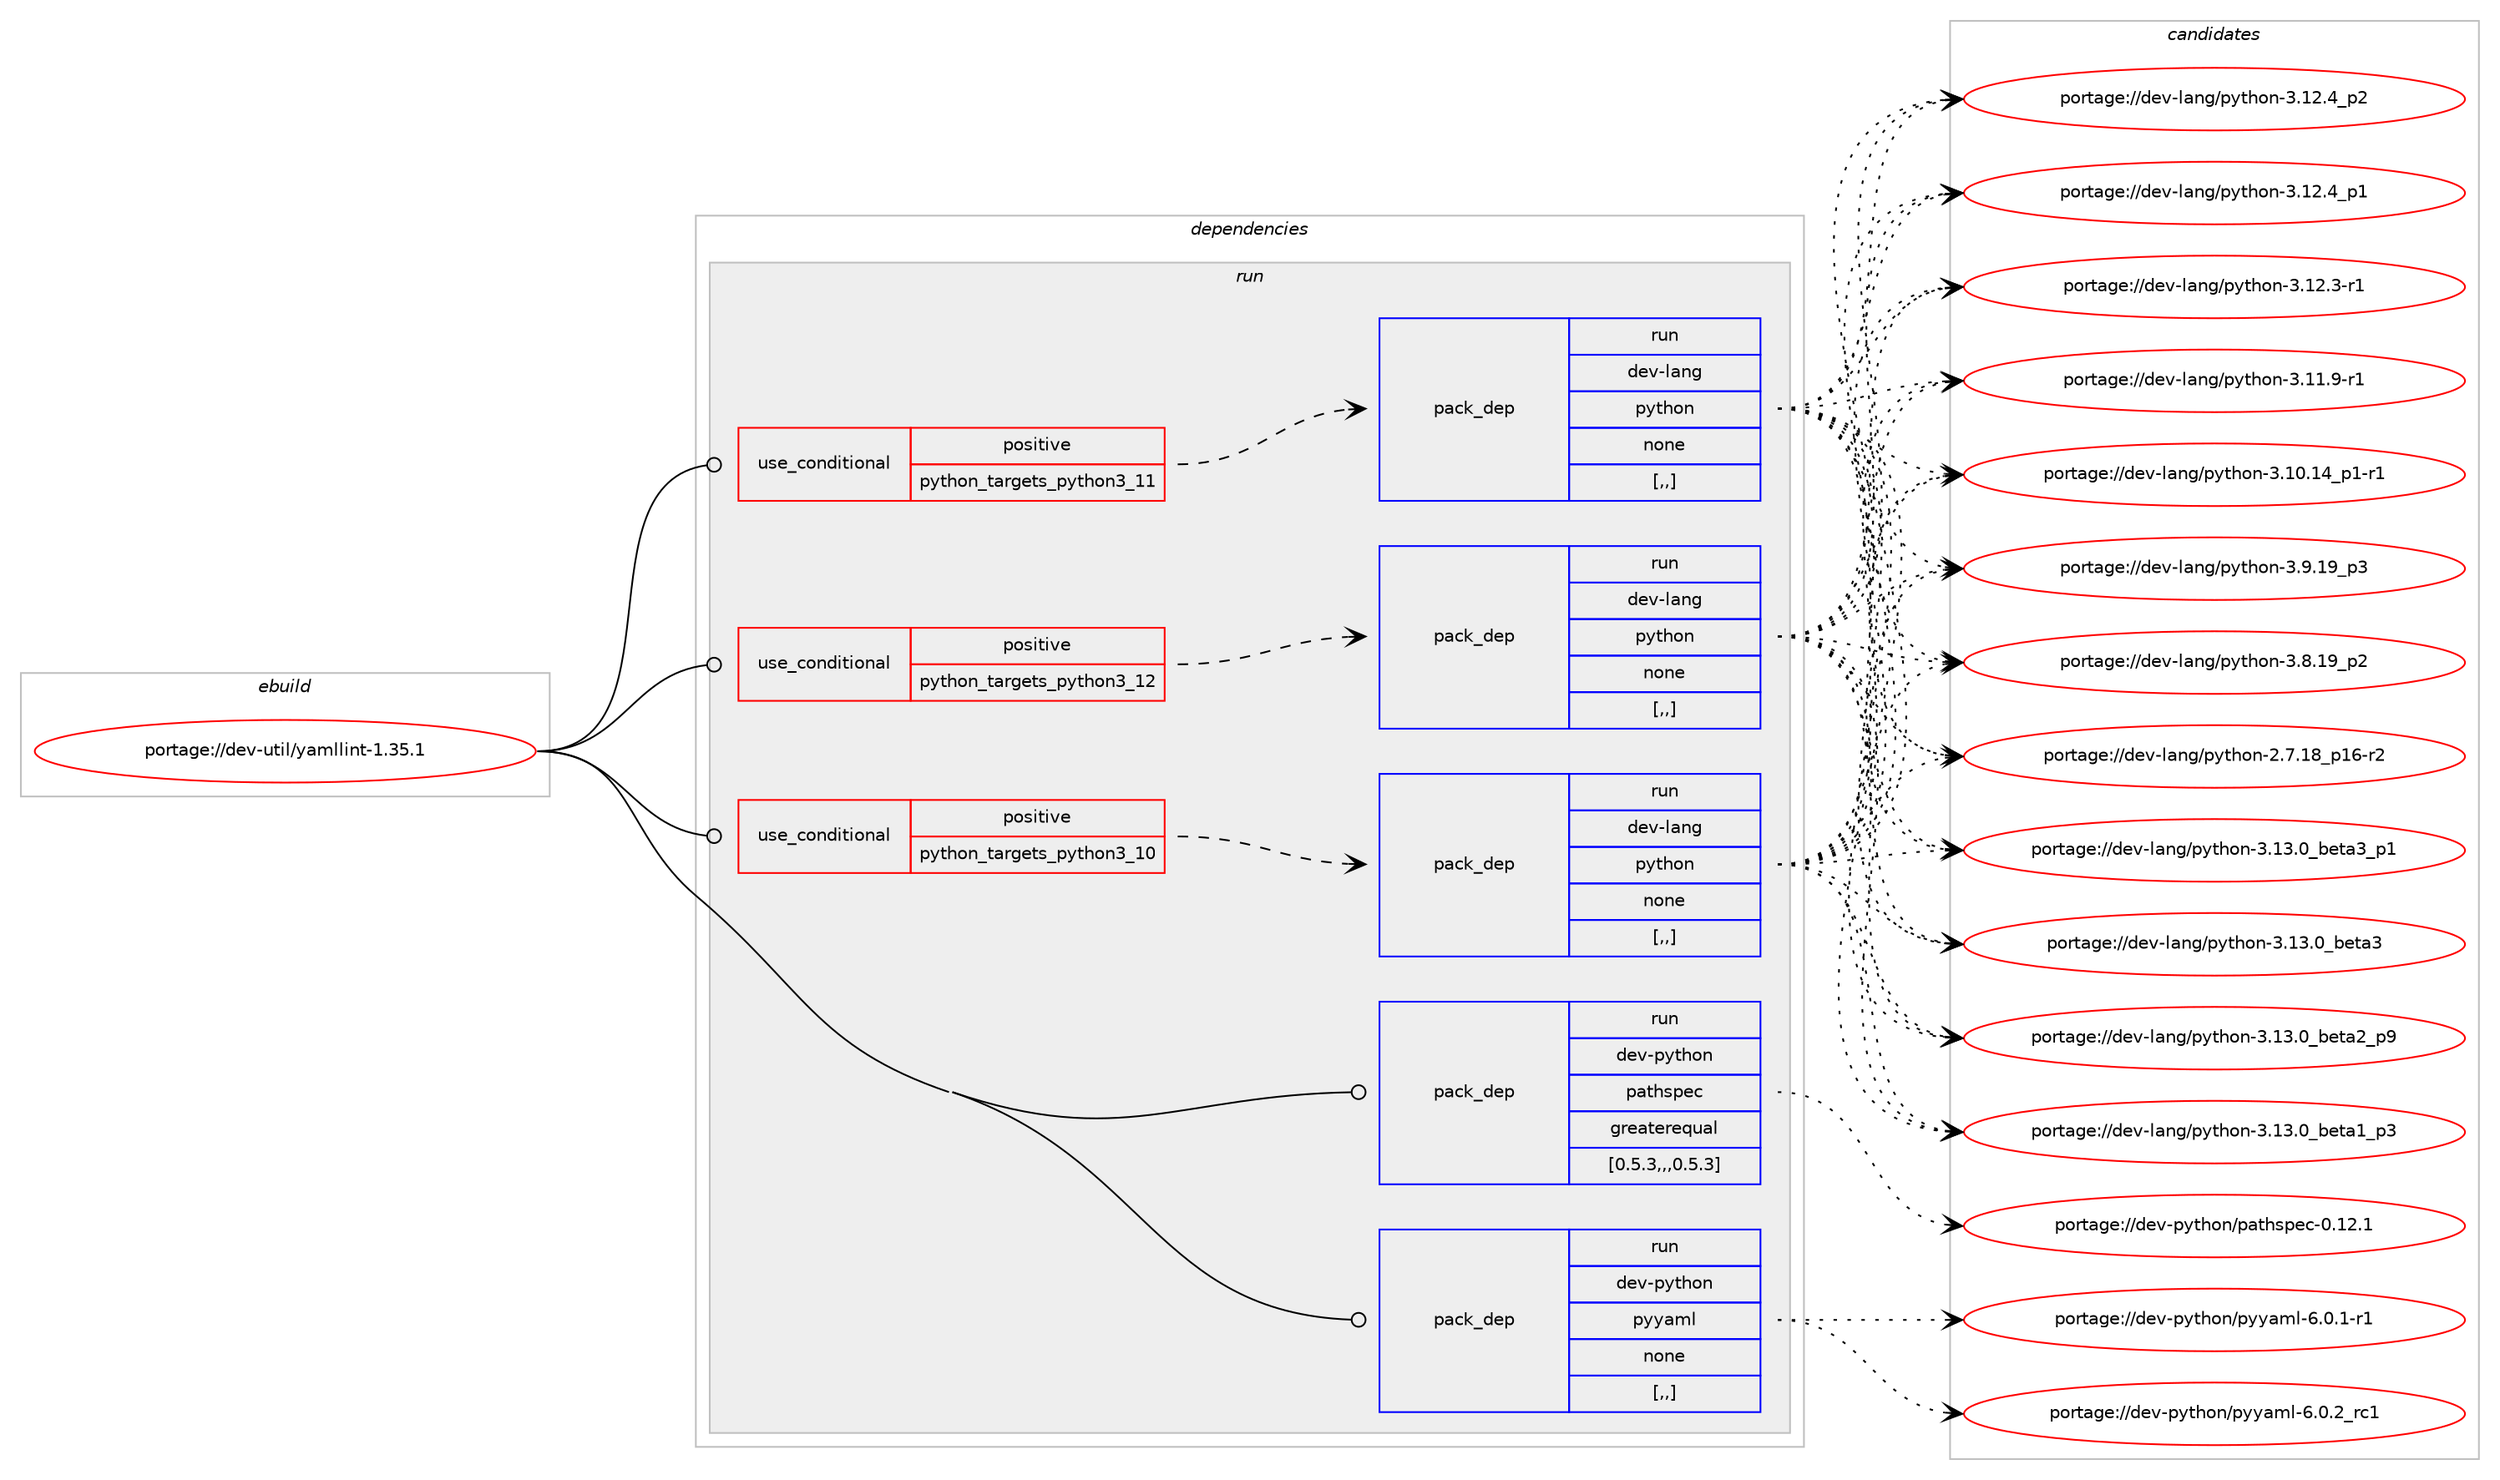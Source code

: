 digraph prolog {

# *************
# Graph options
# *************

newrank=true;
concentrate=true;
compound=true;
graph [rankdir=LR,fontname=Helvetica,fontsize=10,ranksep=1.5];#, ranksep=2.5, nodesep=0.2];
edge  [arrowhead=vee];
node  [fontname=Helvetica,fontsize=10];

# **********
# The ebuild
# **********

subgraph cluster_leftcol {
color=gray;
label=<<i>ebuild</i>>;
id [label="portage://dev-util/yamllint-1.35.1", color=red, width=4, href="../dev-util/yamllint-1.35.1.svg"];
}

# ****************
# The dependencies
# ****************

subgraph cluster_midcol {
color=gray;
label=<<i>dependencies</i>>;
subgraph cluster_compile {
fillcolor="#eeeeee";
style=filled;
label=<<i>compile</i>>;
}
subgraph cluster_compileandrun {
fillcolor="#eeeeee";
style=filled;
label=<<i>compile and run</i>>;
}
subgraph cluster_run {
fillcolor="#eeeeee";
style=filled;
label=<<i>run</i>>;
subgraph cond61759 {
dependency219803 [label=<<TABLE BORDER="0" CELLBORDER="1" CELLSPACING="0" CELLPADDING="4"><TR><TD ROWSPAN="3" CELLPADDING="10">use_conditional</TD></TR><TR><TD>positive</TD></TR><TR><TD>python_targets_python3_10</TD></TR></TABLE>>, shape=none, color=red];
subgraph pack156576 {
dependency219804 [label=<<TABLE BORDER="0" CELLBORDER="1" CELLSPACING="0" CELLPADDING="4" WIDTH="220"><TR><TD ROWSPAN="6" CELLPADDING="30">pack_dep</TD></TR><TR><TD WIDTH="110">run</TD></TR><TR><TD>dev-lang</TD></TR><TR><TD>python</TD></TR><TR><TD>none</TD></TR><TR><TD>[,,]</TD></TR></TABLE>>, shape=none, color=blue];
}
dependency219803:e -> dependency219804:w [weight=20,style="dashed",arrowhead="vee"];
}
id:e -> dependency219803:w [weight=20,style="solid",arrowhead="odot"];
subgraph cond61760 {
dependency219805 [label=<<TABLE BORDER="0" CELLBORDER="1" CELLSPACING="0" CELLPADDING="4"><TR><TD ROWSPAN="3" CELLPADDING="10">use_conditional</TD></TR><TR><TD>positive</TD></TR><TR><TD>python_targets_python3_11</TD></TR></TABLE>>, shape=none, color=red];
subgraph pack156577 {
dependency219806 [label=<<TABLE BORDER="0" CELLBORDER="1" CELLSPACING="0" CELLPADDING="4" WIDTH="220"><TR><TD ROWSPAN="6" CELLPADDING="30">pack_dep</TD></TR><TR><TD WIDTH="110">run</TD></TR><TR><TD>dev-lang</TD></TR><TR><TD>python</TD></TR><TR><TD>none</TD></TR><TR><TD>[,,]</TD></TR></TABLE>>, shape=none, color=blue];
}
dependency219805:e -> dependency219806:w [weight=20,style="dashed",arrowhead="vee"];
}
id:e -> dependency219805:w [weight=20,style="solid",arrowhead="odot"];
subgraph cond61761 {
dependency219807 [label=<<TABLE BORDER="0" CELLBORDER="1" CELLSPACING="0" CELLPADDING="4"><TR><TD ROWSPAN="3" CELLPADDING="10">use_conditional</TD></TR><TR><TD>positive</TD></TR><TR><TD>python_targets_python3_12</TD></TR></TABLE>>, shape=none, color=red];
subgraph pack156578 {
dependency219808 [label=<<TABLE BORDER="0" CELLBORDER="1" CELLSPACING="0" CELLPADDING="4" WIDTH="220"><TR><TD ROWSPAN="6" CELLPADDING="30">pack_dep</TD></TR><TR><TD WIDTH="110">run</TD></TR><TR><TD>dev-lang</TD></TR><TR><TD>python</TD></TR><TR><TD>none</TD></TR><TR><TD>[,,]</TD></TR></TABLE>>, shape=none, color=blue];
}
dependency219807:e -> dependency219808:w [weight=20,style="dashed",arrowhead="vee"];
}
id:e -> dependency219807:w [weight=20,style="solid",arrowhead="odot"];
subgraph pack156579 {
dependency219809 [label=<<TABLE BORDER="0" CELLBORDER="1" CELLSPACING="0" CELLPADDING="4" WIDTH="220"><TR><TD ROWSPAN="6" CELLPADDING="30">pack_dep</TD></TR><TR><TD WIDTH="110">run</TD></TR><TR><TD>dev-python</TD></TR><TR><TD>pathspec</TD></TR><TR><TD>greaterequal</TD></TR><TR><TD>[0.5.3,,,0.5.3]</TD></TR></TABLE>>, shape=none, color=blue];
}
id:e -> dependency219809:w [weight=20,style="solid",arrowhead="odot"];
subgraph pack156580 {
dependency219810 [label=<<TABLE BORDER="0" CELLBORDER="1" CELLSPACING="0" CELLPADDING="4" WIDTH="220"><TR><TD ROWSPAN="6" CELLPADDING="30">pack_dep</TD></TR><TR><TD WIDTH="110">run</TD></TR><TR><TD>dev-python</TD></TR><TR><TD>pyyaml</TD></TR><TR><TD>none</TD></TR><TR><TD>[,,]</TD></TR></TABLE>>, shape=none, color=blue];
}
id:e -> dependency219810:w [weight=20,style="solid",arrowhead="odot"];
}
}

# **************
# The candidates
# **************

subgraph cluster_choices {
rank=same;
color=gray;
label=<<i>candidates</i>>;

subgraph choice156576 {
color=black;
nodesep=1;
choice10010111845108971101034711212111610411111045514649514648959810111697519511249 [label="portage://dev-lang/python-3.13.0_beta3_p1", color=red, width=4,href="../dev-lang/python-3.13.0_beta3_p1.svg"];
choice1001011184510897110103471121211161041111104551464951464895981011169751 [label="portage://dev-lang/python-3.13.0_beta3", color=red, width=4,href="../dev-lang/python-3.13.0_beta3.svg"];
choice10010111845108971101034711212111610411111045514649514648959810111697509511257 [label="portage://dev-lang/python-3.13.0_beta2_p9", color=red, width=4,href="../dev-lang/python-3.13.0_beta2_p9.svg"];
choice10010111845108971101034711212111610411111045514649514648959810111697499511251 [label="portage://dev-lang/python-3.13.0_beta1_p3", color=red, width=4,href="../dev-lang/python-3.13.0_beta1_p3.svg"];
choice100101118451089711010347112121116104111110455146495046529511250 [label="portage://dev-lang/python-3.12.4_p2", color=red, width=4,href="../dev-lang/python-3.12.4_p2.svg"];
choice100101118451089711010347112121116104111110455146495046529511249 [label="portage://dev-lang/python-3.12.4_p1", color=red, width=4,href="../dev-lang/python-3.12.4_p1.svg"];
choice100101118451089711010347112121116104111110455146495046514511449 [label="portage://dev-lang/python-3.12.3-r1", color=red, width=4,href="../dev-lang/python-3.12.3-r1.svg"];
choice100101118451089711010347112121116104111110455146494946574511449 [label="portage://dev-lang/python-3.11.9-r1", color=red, width=4,href="../dev-lang/python-3.11.9-r1.svg"];
choice100101118451089711010347112121116104111110455146494846495295112494511449 [label="portage://dev-lang/python-3.10.14_p1-r1", color=red, width=4,href="../dev-lang/python-3.10.14_p1-r1.svg"];
choice100101118451089711010347112121116104111110455146574649579511251 [label="portage://dev-lang/python-3.9.19_p3", color=red, width=4,href="../dev-lang/python-3.9.19_p3.svg"];
choice100101118451089711010347112121116104111110455146564649579511250 [label="portage://dev-lang/python-3.8.19_p2", color=red, width=4,href="../dev-lang/python-3.8.19_p2.svg"];
choice100101118451089711010347112121116104111110455046554649569511249544511450 [label="portage://dev-lang/python-2.7.18_p16-r2", color=red, width=4,href="../dev-lang/python-2.7.18_p16-r2.svg"];
dependency219804:e -> choice10010111845108971101034711212111610411111045514649514648959810111697519511249:w [style=dotted,weight="100"];
dependency219804:e -> choice1001011184510897110103471121211161041111104551464951464895981011169751:w [style=dotted,weight="100"];
dependency219804:e -> choice10010111845108971101034711212111610411111045514649514648959810111697509511257:w [style=dotted,weight="100"];
dependency219804:e -> choice10010111845108971101034711212111610411111045514649514648959810111697499511251:w [style=dotted,weight="100"];
dependency219804:e -> choice100101118451089711010347112121116104111110455146495046529511250:w [style=dotted,weight="100"];
dependency219804:e -> choice100101118451089711010347112121116104111110455146495046529511249:w [style=dotted,weight="100"];
dependency219804:e -> choice100101118451089711010347112121116104111110455146495046514511449:w [style=dotted,weight="100"];
dependency219804:e -> choice100101118451089711010347112121116104111110455146494946574511449:w [style=dotted,weight="100"];
dependency219804:e -> choice100101118451089711010347112121116104111110455146494846495295112494511449:w [style=dotted,weight="100"];
dependency219804:e -> choice100101118451089711010347112121116104111110455146574649579511251:w [style=dotted,weight="100"];
dependency219804:e -> choice100101118451089711010347112121116104111110455146564649579511250:w [style=dotted,weight="100"];
dependency219804:e -> choice100101118451089711010347112121116104111110455046554649569511249544511450:w [style=dotted,weight="100"];
}
subgraph choice156577 {
color=black;
nodesep=1;
choice10010111845108971101034711212111610411111045514649514648959810111697519511249 [label="portage://dev-lang/python-3.13.0_beta3_p1", color=red, width=4,href="../dev-lang/python-3.13.0_beta3_p1.svg"];
choice1001011184510897110103471121211161041111104551464951464895981011169751 [label="portage://dev-lang/python-3.13.0_beta3", color=red, width=4,href="../dev-lang/python-3.13.0_beta3.svg"];
choice10010111845108971101034711212111610411111045514649514648959810111697509511257 [label="portage://dev-lang/python-3.13.0_beta2_p9", color=red, width=4,href="../dev-lang/python-3.13.0_beta2_p9.svg"];
choice10010111845108971101034711212111610411111045514649514648959810111697499511251 [label="portage://dev-lang/python-3.13.0_beta1_p3", color=red, width=4,href="../dev-lang/python-3.13.0_beta1_p3.svg"];
choice100101118451089711010347112121116104111110455146495046529511250 [label="portage://dev-lang/python-3.12.4_p2", color=red, width=4,href="../dev-lang/python-3.12.4_p2.svg"];
choice100101118451089711010347112121116104111110455146495046529511249 [label="portage://dev-lang/python-3.12.4_p1", color=red, width=4,href="../dev-lang/python-3.12.4_p1.svg"];
choice100101118451089711010347112121116104111110455146495046514511449 [label="portage://dev-lang/python-3.12.3-r1", color=red, width=4,href="../dev-lang/python-3.12.3-r1.svg"];
choice100101118451089711010347112121116104111110455146494946574511449 [label="portage://dev-lang/python-3.11.9-r1", color=red, width=4,href="../dev-lang/python-3.11.9-r1.svg"];
choice100101118451089711010347112121116104111110455146494846495295112494511449 [label="portage://dev-lang/python-3.10.14_p1-r1", color=red, width=4,href="../dev-lang/python-3.10.14_p1-r1.svg"];
choice100101118451089711010347112121116104111110455146574649579511251 [label="portage://dev-lang/python-3.9.19_p3", color=red, width=4,href="../dev-lang/python-3.9.19_p3.svg"];
choice100101118451089711010347112121116104111110455146564649579511250 [label="portage://dev-lang/python-3.8.19_p2", color=red, width=4,href="../dev-lang/python-3.8.19_p2.svg"];
choice100101118451089711010347112121116104111110455046554649569511249544511450 [label="portage://dev-lang/python-2.7.18_p16-r2", color=red, width=4,href="../dev-lang/python-2.7.18_p16-r2.svg"];
dependency219806:e -> choice10010111845108971101034711212111610411111045514649514648959810111697519511249:w [style=dotted,weight="100"];
dependency219806:e -> choice1001011184510897110103471121211161041111104551464951464895981011169751:w [style=dotted,weight="100"];
dependency219806:e -> choice10010111845108971101034711212111610411111045514649514648959810111697509511257:w [style=dotted,weight="100"];
dependency219806:e -> choice10010111845108971101034711212111610411111045514649514648959810111697499511251:w [style=dotted,weight="100"];
dependency219806:e -> choice100101118451089711010347112121116104111110455146495046529511250:w [style=dotted,weight="100"];
dependency219806:e -> choice100101118451089711010347112121116104111110455146495046529511249:w [style=dotted,weight="100"];
dependency219806:e -> choice100101118451089711010347112121116104111110455146495046514511449:w [style=dotted,weight="100"];
dependency219806:e -> choice100101118451089711010347112121116104111110455146494946574511449:w [style=dotted,weight="100"];
dependency219806:e -> choice100101118451089711010347112121116104111110455146494846495295112494511449:w [style=dotted,weight="100"];
dependency219806:e -> choice100101118451089711010347112121116104111110455146574649579511251:w [style=dotted,weight="100"];
dependency219806:e -> choice100101118451089711010347112121116104111110455146564649579511250:w [style=dotted,weight="100"];
dependency219806:e -> choice100101118451089711010347112121116104111110455046554649569511249544511450:w [style=dotted,weight="100"];
}
subgraph choice156578 {
color=black;
nodesep=1;
choice10010111845108971101034711212111610411111045514649514648959810111697519511249 [label="portage://dev-lang/python-3.13.0_beta3_p1", color=red, width=4,href="../dev-lang/python-3.13.0_beta3_p1.svg"];
choice1001011184510897110103471121211161041111104551464951464895981011169751 [label="portage://dev-lang/python-3.13.0_beta3", color=red, width=4,href="../dev-lang/python-3.13.0_beta3.svg"];
choice10010111845108971101034711212111610411111045514649514648959810111697509511257 [label="portage://dev-lang/python-3.13.0_beta2_p9", color=red, width=4,href="../dev-lang/python-3.13.0_beta2_p9.svg"];
choice10010111845108971101034711212111610411111045514649514648959810111697499511251 [label="portage://dev-lang/python-3.13.0_beta1_p3", color=red, width=4,href="../dev-lang/python-3.13.0_beta1_p3.svg"];
choice100101118451089711010347112121116104111110455146495046529511250 [label="portage://dev-lang/python-3.12.4_p2", color=red, width=4,href="../dev-lang/python-3.12.4_p2.svg"];
choice100101118451089711010347112121116104111110455146495046529511249 [label="portage://dev-lang/python-3.12.4_p1", color=red, width=4,href="../dev-lang/python-3.12.4_p1.svg"];
choice100101118451089711010347112121116104111110455146495046514511449 [label="portage://dev-lang/python-3.12.3-r1", color=red, width=4,href="../dev-lang/python-3.12.3-r1.svg"];
choice100101118451089711010347112121116104111110455146494946574511449 [label="portage://dev-lang/python-3.11.9-r1", color=red, width=4,href="../dev-lang/python-3.11.9-r1.svg"];
choice100101118451089711010347112121116104111110455146494846495295112494511449 [label="portage://dev-lang/python-3.10.14_p1-r1", color=red, width=4,href="../dev-lang/python-3.10.14_p1-r1.svg"];
choice100101118451089711010347112121116104111110455146574649579511251 [label="portage://dev-lang/python-3.9.19_p3", color=red, width=4,href="../dev-lang/python-3.9.19_p3.svg"];
choice100101118451089711010347112121116104111110455146564649579511250 [label="portage://dev-lang/python-3.8.19_p2", color=red, width=4,href="../dev-lang/python-3.8.19_p2.svg"];
choice100101118451089711010347112121116104111110455046554649569511249544511450 [label="portage://dev-lang/python-2.7.18_p16-r2", color=red, width=4,href="../dev-lang/python-2.7.18_p16-r2.svg"];
dependency219808:e -> choice10010111845108971101034711212111610411111045514649514648959810111697519511249:w [style=dotted,weight="100"];
dependency219808:e -> choice1001011184510897110103471121211161041111104551464951464895981011169751:w [style=dotted,weight="100"];
dependency219808:e -> choice10010111845108971101034711212111610411111045514649514648959810111697509511257:w [style=dotted,weight="100"];
dependency219808:e -> choice10010111845108971101034711212111610411111045514649514648959810111697499511251:w [style=dotted,weight="100"];
dependency219808:e -> choice100101118451089711010347112121116104111110455146495046529511250:w [style=dotted,weight="100"];
dependency219808:e -> choice100101118451089711010347112121116104111110455146495046529511249:w [style=dotted,weight="100"];
dependency219808:e -> choice100101118451089711010347112121116104111110455146495046514511449:w [style=dotted,weight="100"];
dependency219808:e -> choice100101118451089711010347112121116104111110455146494946574511449:w [style=dotted,weight="100"];
dependency219808:e -> choice100101118451089711010347112121116104111110455146494846495295112494511449:w [style=dotted,weight="100"];
dependency219808:e -> choice100101118451089711010347112121116104111110455146574649579511251:w [style=dotted,weight="100"];
dependency219808:e -> choice100101118451089711010347112121116104111110455146564649579511250:w [style=dotted,weight="100"];
dependency219808:e -> choice100101118451089711010347112121116104111110455046554649569511249544511450:w [style=dotted,weight="100"];
}
subgraph choice156579 {
color=black;
nodesep=1;
choice1001011184511212111610411111047112971161041151121019945484649504649 [label="portage://dev-python/pathspec-0.12.1", color=red, width=4,href="../dev-python/pathspec-0.12.1.svg"];
dependency219809:e -> choice1001011184511212111610411111047112971161041151121019945484649504649:w [style=dotted,weight="100"];
}
subgraph choice156580 {
color=black;
nodesep=1;
choice100101118451121211161041111104711212112197109108455446484650951149949 [label="portage://dev-python/pyyaml-6.0.2_rc1", color=red, width=4,href="../dev-python/pyyaml-6.0.2_rc1.svg"];
choice1001011184511212111610411111047112121121971091084554464846494511449 [label="portage://dev-python/pyyaml-6.0.1-r1", color=red, width=4,href="../dev-python/pyyaml-6.0.1-r1.svg"];
dependency219810:e -> choice100101118451121211161041111104711212112197109108455446484650951149949:w [style=dotted,weight="100"];
dependency219810:e -> choice1001011184511212111610411111047112121121971091084554464846494511449:w [style=dotted,weight="100"];
}
}

}
